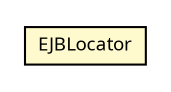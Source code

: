 #!/usr/local/bin/dot
#
# Class diagram 
# Generated by UMLGraph version R5_6 (http://www.umlgraph.org/)
#

digraph G {
	edge [fontname="Trebuchet MS",fontsize=10,labelfontname="Trebuchet MS",labelfontsize=10];
	node [fontname="Trebuchet MS",fontsize=10,shape=plaintext];
	nodesep=0.25;
	ranksep=0.5;
	// se.cambio.cds.model.util.ejb.EJBLocator
	c167673 [label=<<table title="se.cambio.cds.model.util.ejb.EJBLocator" border="0" cellborder="1" cellspacing="0" cellpadding="2" port="p" bgcolor="lemonChiffon" href="./EJBLocator.html">
		<tr><td><table border="0" cellspacing="0" cellpadding="1">
<tr><td align="center" balign="center"><font face="Trebuchet MS"> EJBLocator </font></td></tr>
		</table></td></tr>
		</table>>, URL="./EJBLocator.html", fontname="Trebuchet MS", fontcolor="black", fontsize=9.0];
}

